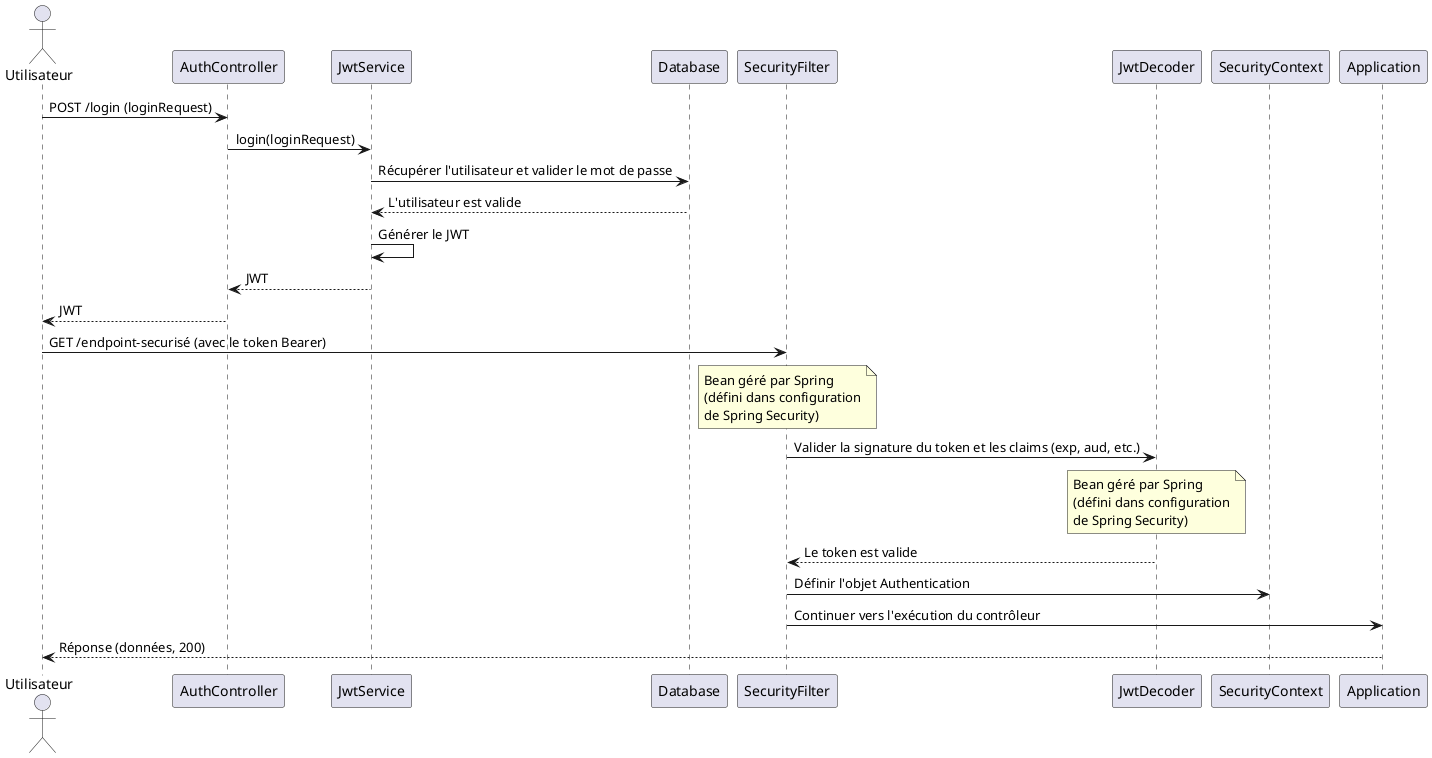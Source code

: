@startuml
actor Utilisateur

Utilisateur -> AuthController: POST /login (loginRequest)
AuthController -> JwtService: login(loginRequest)
JwtService -> Database: Récupérer l'utilisateur et valider le mot de passe
Database --> JwtService: L'utilisateur est valide
JwtService -> JwtService: Générer le JWT
JwtService --> AuthController: JWT
AuthController --> Utilisateur: JWT

Utilisateur -> SecurityFilter: GET /endpoint-securisé (avec le token Bearer)
note over of SecurityFilter
    Bean géré par Spring
    (défini dans configuration
    de Spring Security)
end note

SecurityFilter -> JwtDecoder: Valider la signature du token et les claims (exp, aud, etc.)
note over of JwtDecoder
    Bean géré par Spring
    (défini dans configuration
    de Spring Security)
end note
JwtDecoder --> SecurityFilter: Le token est valide
SecurityFilter -> SecurityContext: Définir l'objet Authentication
SecurityFilter -> Application: Continuer vers l'exécution du contrôleur
Application --> Utilisateur: Réponse (données, 200)

@enduml